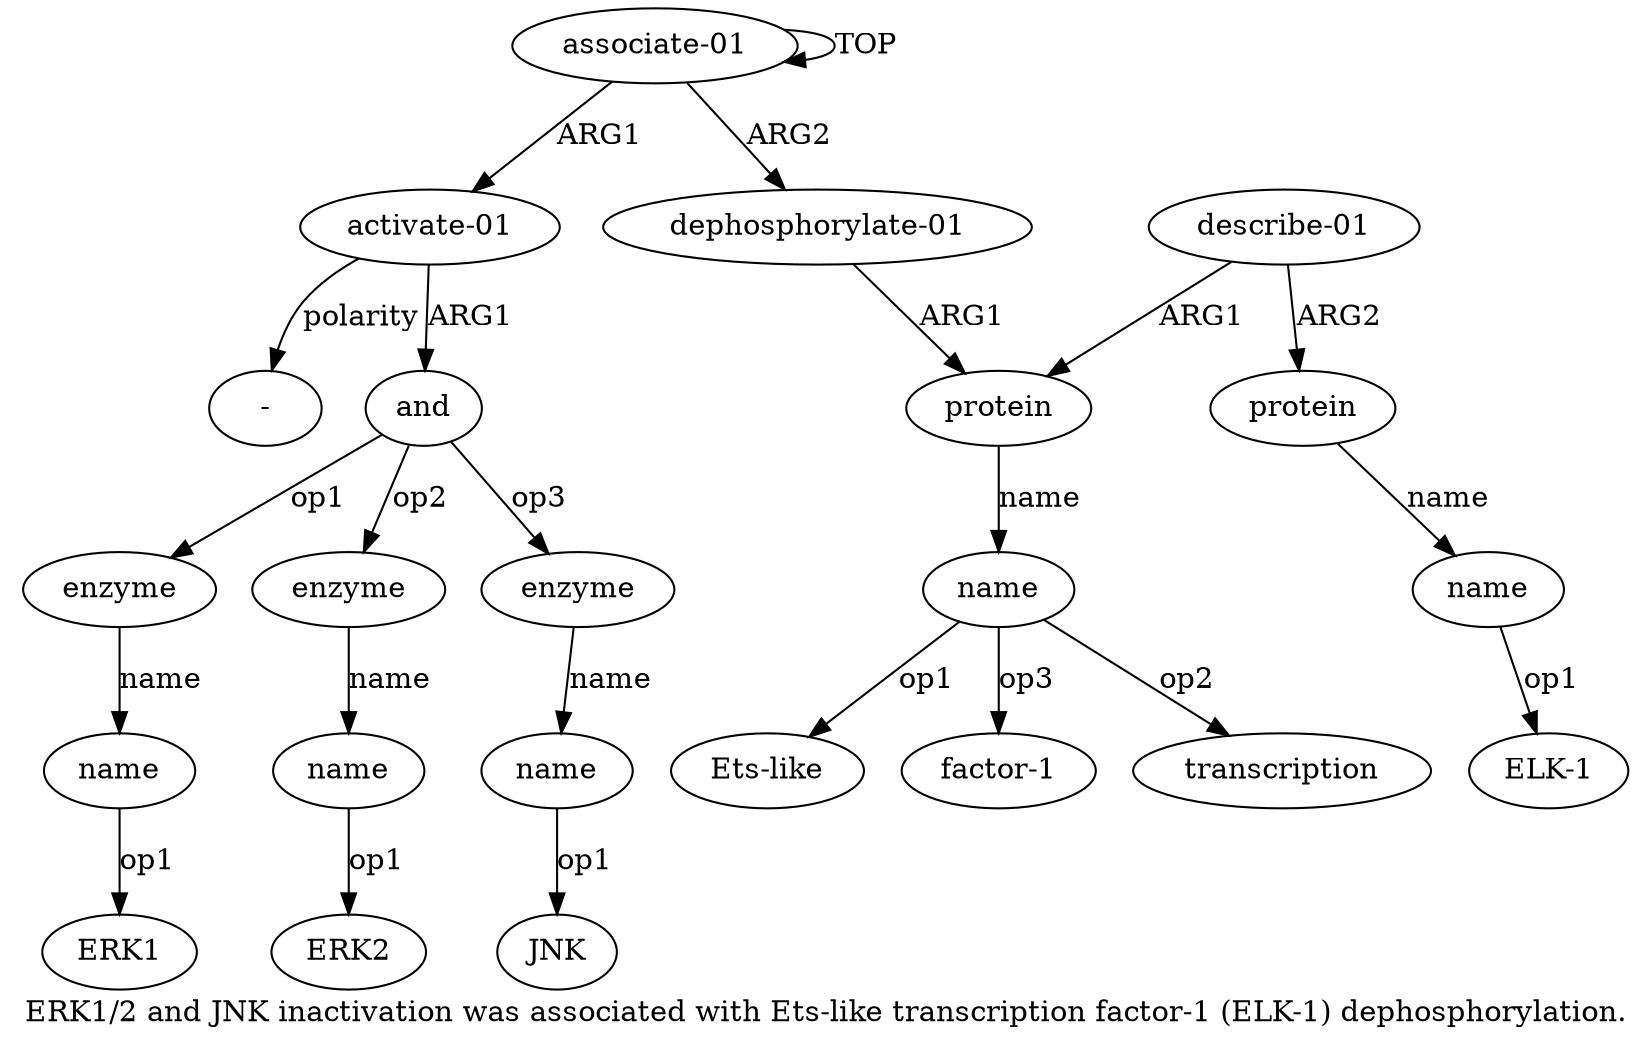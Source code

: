 digraph  {
	graph [label="ERK1/2 and JNK inactivation was associated with Ets-like transcription factor-1 (ELK-1) dephosphorylation."];
	node [label="\N"];
	"a8 JNK"	 [color=black,
		gold_ind=-1,
		gold_label=JNK,
		label=JNK,
		test_ind=-1,
		test_label=JNK];
	"a4 ERK1"	 [color=black,
		gold_ind=-1,
		gold_label=ERK1,
		label=ERK1,
		test_ind=-1,
		test_label=ERK1];
	"a1 -"	 [color=black,
		gold_ind=-1,
		gold_label="-",
		label="-",
		test_ind=-1,
		test_label="-"];
	"a6 ERK2"	 [color=black,
		gold_ind=-1,
		gold_label=ERK2,
		label=ERK2,
		test_ind=-1,
		test_label=ERK2];
	a14	 [color=black,
		gold_ind=14,
		gold_label=name,
		label=name,
		test_ind=14,
		test_label=name];
	"a14 ELK-1"	 [color=black,
		gold_ind=-1,
		gold_label="ELK-1",
		label="ELK-1",
		test_ind=-1,
		test_label="ELK-1"];
	a14 -> "a14 ELK-1" [key=0,
	color=black,
	gold_label=op1,
	label=op1,
	test_label=op1];
a11 [color=black,
	gold_ind=11,
	gold_label=name,
	label=name,
	test_ind=11,
	test_label=name];
"a11 Ets-like" [color=black,
	gold_ind=-1,
	gold_label="Ets-like",
	label="Ets-like",
	test_ind=-1,
	test_label="Ets-like"];
a11 -> "a11 Ets-like" [key=0,
color=black,
gold_label=op1,
label=op1,
test_label=op1];
"a11 factor-1" [color=black,
gold_ind=-1,
gold_label="factor-1",
label="factor-1",
test_ind=-1,
test_label="factor-1"];
a11 -> "a11 factor-1" [key=0,
color=black,
gold_label=op3,
label=op3,
test_label=op3];
"a11 transcription" [color=black,
gold_ind=-1,
gold_label=transcription,
label=transcription,
test_ind=-1,
test_label=transcription];
a11 -> "a11 transcription" [key=0,
color=black,
gold_label=op2,
label=op2,
test_label=op2];
a10 [color=black,
gold_ind=10,
gold_label=protein,
label=protein,
test_ind=10,
test_label=protein];
a10 -> a11 [key=0,
color=black,
gold_label=name,
label=name,
test_label=name];
a13 [color=black,
gold_ind=13,
gold_label=protein,
label=protein,
test_ind=13,
test_label=protein];
a13 -> a14 [key=0,
color=black,
gold_label=name,
label=name,
test_label=name];
a12 [color=black,
gold_ind=12,
gold_label="describe-01",
label="describe-01",
test_ind=12,
test_label="describe-01"];
a12 -> a10 [key=0,
color=black,
gold_label=ARG1,
label=ARG1,
test_label=ARG1];
a12 -> a13 [key=0,
color=black,
gold_label=ARG2,
label=ARG2,
test_label=ARG2];
a1 [color=black,
gold_ind=1,
gold_label="activate-01",
label="activate-01",
test_ind=1,
test_label="activate-01"];
a1 -> "a1 -" [key=0,
color=black,
gold_label=polarity,
label=polarity,
test_label=polarity];
a2 [color=black,
gold_ind=2,
gold_label=and,
label=and,
test_ind=2,
test_label=and];
a1 -> a2 [key=0,
color=black,
gold_label=ARG1,
label=ARG1,
test_label=ARG1];
a0 [color=black,
gold_ind=0,
gold_label="associate-01",
label="associate-01",
test_ind=0,
test_label="associate-01"];
a0 -> a1 [key=0,
color=black,
gold_label=ARG1,
label=ARG1,
test_label=ARG1];
a0 -> a0 [key=0,
color=black,
gold_label=TOP,
label=TOP,
test_label=TOP];
a9 [color=black,
gold_ind=9,
gold_label="dephosphorylate-01",
label="dephosphorylate-01",
test_ind=9,
test_label="dephosphorylate-01"];
a0 -> a9 [key=0,
color=black,
gold_label=ARG2,
label=ARG2,
test_label=ARG2];
a3 [color=black,
gold_ind=3,
gold_label=enzyme,
label=enzyme,
test_ind=3,
test_label=enzyme];
a4 [color=black,
gold_ind=4,
gold_label=name,
label=name,
test_ind=4,
test_label=name];
a3 -> a4 [key=0,
color=black,
gold_label=name,
label=name,
test_label=name];
a2 -> a3 [key=0,
color=black,
gold_label=op1,
label=op1,
test_label=op1];
a5 [color=black,
gold_ind=5,
gold_label=enzyme,
label=enzyme,
test_ind=5,
test_label=enzyme];
a2 -> a5 [key=0,
color=black,
gold_label=op2,
label=op2,
test_label=op2];
a7 [color=black,
gold_ind=7,
gold_label=enzyme,
label=enzyme,
test_ind=7,
test_label=enzyme];
a2 -> a7 [key=0,
color=black,
gold_label=op3,
label=op3,
test_label=op3];
a6 [color=black,
gold_ind=6,
gold_label=name,
label=name,
test_ind=6,
test_label=name];
a5 -> a6 [key=0,
color=black,
gold_label=name,
label=name,
test_label=name];
a4 -> "a4 ERK1" [key=0,
color=black,
gold_label=op1,
label=op1,
test_label=op1];
a8 [color=black,
gold_ind=8,
gold_label=name,
label=name,
test_ind=8,
test_label=name];
a7 -> a8 [key=0,
color=black,
gold_label=name,
label=name,
test_label=name];
a6 -> "a6 ERK2" [key=0,
color=black,
gold_label=op1,
label=op1,
test_label=op1];
a9 -> a10 [key=0,
color=black,
gold_label=ARG1,
label=ARG1,
test_label=ARG1];
a8 -> "a8 JNK" [key=0,
color=black,
gold_label=op1,
label=op1,
test_label=op1];
}
